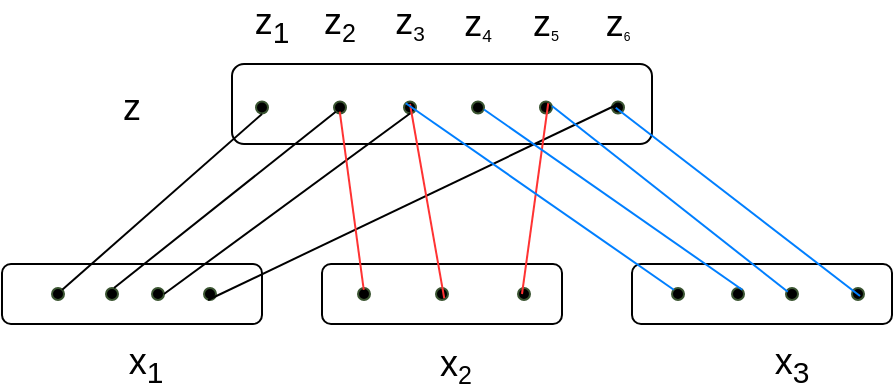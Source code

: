 <mxfile version="14.8.4" type="github">
  <diagram id="0Rm7aK_GilSMT92my9TV" name="Page-1">
    <mxGraphModel dx="950" dy="528" grid="1" gridSize="10" guides="1" tooltips="1" connect="1" arrows="1" fold="1" page="1" pageScale="1" pageWidth="827" pageHeight="1169" math="0" shadow="0">
      <root>
        <mxCell id="0" />
        <mxCell id="1" parent="0" />
        <mxCell id="5OGwq4aZanh44oepY6gJ-1" value="" style="rounded=1;whiteSpace=wrap;html=1;" vertex="1" parent="1">
          <mxGeometry x="320" y="140" width="210" height="40" as="geometry" />
        </mxCell>
        <mxCell id="5OGwq4aZanh44oepY6gJ-2" value="" style="rounded=1;whiteSpace=wrap;html=1;" vertex="1" parent="1">
          <mxGeometry x="205" y="240" width="130" height="30" as="geometry" />
        </mxCell>
        <mxCell id="5OGwq4aZanh44oepY6gJ-3" value="" style="rounded=1;whiteSpace=wrap;html=1;fontStyle=1" vertex="1" parent="1">
          <mxGeometry x="365" y="240" width="120" height="30" as="geometry" />
        </mxCell>
        <mxCell id="5OGwq4aZanh44oepY6gJ-4" value="" style="rounded=1;whiteSpace=wrap;html=1;fontStyle=1" vertex="1" parent="1">
          <mxGeometry x="520" y="240" width="130" height="30" as="geometry" />
        </mxCell>
        <mxCell id="5OGwq4aZanh44oepY6gJ-8" value="" style="ellipse;whiteSpace=wrap;html=1;aspect=fixed;strokeColor=#3A5431;fontColor=#ffffff;fillColor=#000000;" vertex="1" parent="1">
          <mxGeometry x="406" y="158.75" width="6" height="6" as="geometry" />
        </mxCell>
        <mxCell id="5OGwq4aZanh44oepY6gJ-12" value="&lt;font style=&quot;font-size: 18px&quot;&gt;z&lt;/font&gt;" style="text;html=1;strokeColor=none;fillColor=none;align=center;verticalAlign=middle;whiteSpace=wrap;rounded=0;" vertex="1" parent="1">
          <mxGeometry x="250" y="151.75" width="40" height="20" as="geometry" />
        </mxCell>
        <mxCell id="5OGwq4aZanh44oepY6gJ-13" value="" style="ellipse;whiteSpace=wrap;html=1;aspect=fixed;strokeColor=#3A5431;fontColor=#ffffff;fillColor=#000000;" vertex="1" parent="1">
          <mxGeometry x="440" y="158.75" width="6" height="6" as="geometry" />
        </mxCell>
        <mxCell id="5OGwq4aZanh44oepY6gJ-14" value="" style="ellipse;whiteSpace=wrap;html=1;aspect=fixed;strokeColor=#3A5431;fontColor=#ffffff;fillColor=#000000;" vertex="1" parent="1">
          <mxGeometry x="474" y="158.75" width="6" height="6" as="geometry" />
        </mxCell>
        <mxCell id="5OGwq4aZanh44oepY6gJ-15" value="" style="ellipse;whiteSpace=wrap;html=1;aspect=fixed;strokeColor=#3A5431;fontColor=#ffffff;fillColor=#000000;" vertex="1" parent="1">
          <mxGeometry x="510" y="158.75" width="6" height="6" as="geometry" />
        </mxCell>
        <mxCell id="5OGwq4aZanh44oepY6gJ-18" value="" style="ellipse;whiteSpace=wrap;html=1;aspect=fixed;strokeColor=#3A5431;fontColor=#ffffff;fillColor=#000000;" vertex="1" parent="1">
          <mxGeometry x="371" y="158.75" width="6" height="6" as="geometry" />
        </mxCell>
        <mxCell id="5OGwq4aZanh44oepY6gJ-19" value="" style="ellipse;whiteSpace=wrap;html=1;aspect=fixed;strokeColor=#3A5431;fontColor=#ffffff;fillColor=#000000;" vertex="1" parent="1">
          <mxGeometry x="332" y="158.75" width="6" height="6" as="geometry" />
        </mxCell>
        <mxCell id="5OGwq4aZanh44oepY6gJ-20" value="&lt;span style=&quot;font-size: 18px&quot;&gt;z&lt;sub&gt;1&lt;/sub&gt;&lt;/span&gt;" style="text;html=1;strokeColor=none;fillColor=none;align=center;verticalAlign=middle;whiteSpace=wrap;rounded=0;" vertex="1" parent="1">
          <mxGeometry x="320" y="110" width="40" height="21" as="geometry" />
        </mxCell>
        <mxCell id="5OGwq4aZanh44oepY6gJ-21" value="&lt;span style=&quot;font-size: 18px&quot;&gt;z&lt;/span&gt;&lt;span style=&quot;font-size: 15px&quot;&gt;&lt;sub&gt;2&lt;/sub&gt;&lt;/span&gt;" style="text;html=1;strokeColor=none;fillColor=none;align=center;verticalAlign=middle;whiteSpace=wrap;rounded=0;" vertex="1" parent="1">
          <mxGeometry x="354" y="110" width="40" height="20" as="geometry" />
        </mxCell>
        <mxCell id="5OGwq4aZanh44oepY6gJ-23" value="&lt;span style=&quot;font-size: 18px&quot;&gt;z&lt;/span&gt;&lt;span style=&quot;font-size: 12.5px&quot;&gt;&lt;sub&gt;3&lt;/sub&gt;&lt;/span&gt;" style="text;html=1;strokeColor=none;fillColor=none;align=center;verticalAlign=middle;whiteSpace=wrap;rounded=0;" vertex="1" parent="1">
          <mxGeometry x="389" y="110" width="40" height="20" as="geometry" />
        </mxCell>
        <mxCell id="5OGwq4aZanh44oepY6gJ-24" value="&lt;span style=&quot;font-size: 18px&quot;&gt;z&lt;/span&gt;&lt;span style=&quot;font-size: 10.417px&quot;&gt;&lt;sub&gt;4&lt;/sub&gt;&lt;/span&gt;" style="text;html=1;strokeColor=none;fillColor=none;align=center;verticalAlign=middle;whiteSpace=wrap;rounded=0;rotation=0;" vertex="1" parent="1">
          <mxGeometry x="423" y="110" width="40" height="20" as="geometry" />
        </mxCell>
        <mxCell id="5OGwq4aZanh44oepY6gJ-25" value="&lt;span style=&quot;font-size: 18px&quot;&gt;z&lt;/span&gt;&lt;span style=&quot;font-size: 8.681px&quot;&gt;&lt;sub&gt;5&lt;/sub&gt;&lt;/span&gt;" style="text;html=1;strokeColor=none;fillColor=none;align=center;verticalAlign=middle;whiteSpace=wrap;rounded=0;rotation=0;" vertex="1" parent="1">
          <mxGeometry x="457" y="110" width="40" height="20" as="geometry" />
        </mxCell>
        <mxCell id="5OGwq4aZanh44oepY6gJ-26" value="&lt;span style=&quot;font-size: 18px&quot;&gt;z&lt;/span&gt;&lt;span style=&quot;font-size: 7.234px&quot;&gt;&lt;sub&gt;6&lt;/sub&gt;&lt;/span&gt;" style="text;html=1;strokeColor=none;fillColor=none;align=center;verticalAlign=middle;whiteSpace=wrap;rounded=0;rotation=0;" vertex="1" parent="1">
          <mxGeometry x="493" y="110" width="40" height="20" as="geometry" />
        </mxCell>
        <mxCell id="5OGwq4aZanh44oepY6gJ-27" value="" style="ellipse;whiteSpace=wrap;html=1;aspect=fixed;strokeColor=#3A5431;fontColor=#ffffff;fillColor=#000000;" vertex="1" parent="1">
          <mxGeometry x="230" y="252" width="6" height="6" as="geometry" />
        </mxCell>
        <mxCell id="5OGwq4aZanh44oepY6gJ-28" value="" style="ellipse;whiteSpace=wrap;html=1;aspect=fixed;strokeColor=#3A5431;fontColor=#ffffff;fillColor=#000000;" vertex="1" parent="1">
          <mxGeometry x="257" y="252" width="6" height="6" as="geometry" />
        </mxCell>
        <mxCell id="5OGwq4aZanh44oepY6gJ-29" value="" style="ellipse;whiteSpace=wrap;html=1;aspect=fixed;strokeColor=#3A5431;fontColor=#ffffff;fillColor=#000000;" vertex="1" parent="1">
          <mxGeometry x="280" y="252" width="6" height="6" as="geometry" />
        </mxCell>
        <mxCell id="5OGwq4aZanh44oepY6gJ-30" value="" style="ellipse;whiteSpace=wrap;html=1;aspect=fixed;strokeColor=#3A5431;fontColor=#ffffff;fillColor=#000000;" vertex="1" parent="1">
          <mxGeometry x="306" y="252" width="6" height="6" as="geometry" />
        </mxCell>
        <mxCell id="5OGwq4aZanh44oepY6gJ-33" value="" style="endArrow=none;html=1;exitX=1;exitY=0;exitDx=0;exitDy=0;" edge="1" parent="1" source="5OGwq4aZanh44oepY6gJ-27">
          <mxGeometry width="50" height="50" relative="1" as="geometry">
            <mxPoint x="390" y="350" as="sourcePoint" />
            <mxPoint x="335" y="165" as="targetPoint" />
          </mxGeometry>
        </mxCell>
        <mxCell id="5OGwq4aZanh44oepY6gJ-35" value="" style="endArrow=none;html=1;entryX=0;entryY=1;entryDx=0;entryDy=0;" edge="1" parent="1" target="5OGwq4aZanh44oepY6gJ-18">
          <mxGeometry width="50" height="50" relative="1" as="geometry">
            <mxPoint x="261" y="252" as="sourcePoint" />
            <mxPoint x="346" y="177" as="targetPoint" />
          </mxGeometry>
        </mxCell>
        <mxCell id="5OGwq4aZanh44oepY6gJ-36" value="" style="endArrow=none;html=1;entryX=0;entryY=0;entryDx=0;entryDy=0;" edge="1" parent="1">
          <mxGeometry width="50" height="50" relative="1" as="geometry">
            <mxPoint x="308" y="258" as="sourcePoint" />
            <mxPoint x="511.879" y="160.629" as="targetPoint" />
          </mxGeometry>
        </mxCell>
        <mxCell id="5OGwq4aZanh44oepY6gJ-37" value="" style="endArrow=none;html=1;entryX=0.5;entryY=1;entryDx=0;entryDy=0;exitX=1;exitY=0.5;exitDx=0;exitDy=0;" edge="1" parent="1" source="5OGwq4aZanh44oepY6gJ-29" target="5OGwq4aZanh44oepY6gJ-8">
          <mxGeometry width="50" height="50" relative="1" as="geometry">
            <mxPoint x="318" y="268" as="sourcePoint" />
            <mxPoint x="521.879" y="170.629" as="targetPoint" />
          </mxGeometry>
        </mxCell>
        <mxCell id="5OGwq4aZanh44oepY6gJ-43" value="" style="ellipse;whiteSpace=wrap;html=1;aspect=fixed;strokeColor=#3A5431;fontColor=#ffffff;fillColor=#000000;" vertex="1" parent="1">
          <mxGeometry x="383" y="252" width="6" height="6" as="geometry" />
        </mxCell>
        <mxCell id="5OGwq4aZanh44oepY6gJ-44" value="" style="ellipse;whiteSpace=wrap;html=1;aspect=fixed;strokeColor=#3A5431;fontColor=#ffffff;fillColor=#000000;" vertex="1" parent="1">
          <mxGeometry x="422" y="252" width="6" height="6" as="geometry" />
        </mxCell>
        <mxCell id="5OGwq4aZanh44oepY6gJ-45" value="" style="ellipse;whiteSpace=wrap;html=1;aspect=fixed;strokeColor=#3A5431;fontColor=#ffffff;fillColor=#000000;" vertex="1" parent="1">
          <mxGeometry x="463" y="252" width="6" height="6" as="geometry" />
        </mxCell>
        <mxCell id="5OGwq4aZanh44oepY6gJ-46" value="&lt;span style=&quot;font-size: 18px&quot;&gt;x&lt;sub&gt;1&lt;/sub&gt;&lt;/span&gt;" style="text;html=1;strokeColor=none;fillColor=none;align=center;verticalAlign=middle;whiteSpace=wrap;rounded=0;" vertex="1" parent="1">
          <mxGeometry x="257" y="280" width="40" height="21" as="geometry" />
        </mxCell>
        <mxCell id="5OGwq4aZanh44oepY6gJ-47" value="&lt;span style=&quot;font-size: 18px&quot;&gt;x&lt;/span&gt;&lt;span style=&quot;font-size: 15px&quot;&gt;&lt;sub&gt;2&lt;/sub&gt;&lt;/span&gt;" style="text;html=1;strokeColor=none;fillColor=none;align=center;verticalAlign=middle;whiteSpace=wrap;rounded=0;" vertex="1" parent="1">
          <mxGeometry x="412" y="280" width="40" height="21" as="geometry" />
        </mxCell>
        <mxCell id="5OGwq4aZanh44oepY6gJ-48" value="&lt;span style=&quot;font-size: 18px&quot;&gt;x&lt;sub&gt;3&lt;/sub&gt;&lt;/span&gt;" style="text;html=1;strokeColor=none;fillColor=none;align=center;verticalAlign=middle;whiteSpace=wrap;rounded=0;" vertex="1" parent="1">
          <mxGeometry x="580" y="280" width="40" height="21" as="geometry" />
        </mxCell>
        <mxCell id="5OGwq4aZanh44oepY6gJ-50" value="" style="endArrow=none;html=1;exitX=0;exitY=0;exitDx=0;exitDy=0;entryX=0;entryY=1;entryDx=0;entryDy=0;fillColor=#cdeb8b;strokeColor=#FF3333;" edge="1" parent="1">
          <mxGeometry width="50" height="50" relative="1" as="geometry">
            <mxPoint x="385.879" y="252.879" as="sourcePoint" />
            <mxPoint x="373.879" y="163.871" as="targetPoint" />
          </mxGeometry>
        </mxCell>
        <mxCell id="5OGwq4aZanh44oepY6gJ-51" value="" style="endArrow=none;html=1;exitX=1;exitY=1;exitDx=0;exitDy=0;strokeColor=#FF3333;" edge="1" parent="1">
          <mxGeometry width="50" height="50" relative="1" as="geometry">
            <mxPoint x="426.121" y="257.121" as="sourcePoint" />
            <mxPoint x="409" y="160" as="targetPoint" />
          </mxGeometry>
        </mxCell>
        <mxCell id="5OGwq4aZanh44oepY6gJ-52" value="" style="endArrow=none;html=1;exitX=1;exitY=0.5;exitDx=0;exitDy=0;entryX=1;entryY=0;entryDx=0;entryDy=0;strokeColor=#FF3333;" edge="1" parent="1">
          <mxGeometry width="50" height="50" relative="1" as="geometry">
            <mxPoint x="465" y="255" as="sourcePoint" />
            <mxPoint x="478.121" y="159.629" as="targetPoint" />
          </mxGeometry>
        </mxCell>
        <mxCell id="5OGwq4aZanh44oepY6gJ-55" value="" style="ellipse;whiteSpace=wrap;html=1;aspect=fixed;strokeColor=#3A5431;fontColor=#ffffff;fillColor=#000000;" vertex="1" parent="1">
          <mxGeometry x="597" y="252" width="6" height="6" as="geometry" />
        </mxCell>
        <mxCell id="5OGwq4aZanh44oepY6gJ-56" value="" style="ellipse;whiteSpace=wrap;html=1;aspect=fixed;strokeColor=#3A5431;fontColor=#ffffff;fillColor=#000000;" vertex="1" parent="1">
          <mxGeometry x="570" y="252" width="6" height="6" as="geometry" />
        </mxCell>
        <mxCell id="5OGwq4aZanh44oepY6gJ-58" value="" style="ellipse;whiteSpace=wrap;html=1;aspect=fixed;strokeColor=#3A5431;fontColor=#ffffff;fillColor=#000000;" vertex="1" parent="1">
          <mxGeometry x="540" y="252" width="6" height="6" as="geometry" />
        </mxCell>
        <mxCell id="5OGwq4aZanh44oepY6gJ-60" value="" style="ellipse;whiteSpace=wrap;html=1;aspect=fixed;strokeColor=#3A5431;fontColor=#ffffff;fillColor=#000000;" vertex="1" parent="1">
          <mxGeometry x="630" y="252" width="6" height="6" as="geometry" />
        </mxCell>
        <mxCell id="5OGwq4aZanh44oepY6gJ-62" value="" style="endArrow=none;html=1;exitX=0;exitY=0;exitDx=0;exitDy=0;entryX=0;entryY=0;entryDx=0;entryDy=0;strokeColor=#007FFF;" edge="1" parent="1" source="5OGwq4aZanh44oepY6gJ-58" target="5OGwq4aZanh44oepY6gJ-8">
          <mxGeometry width="50" height="50" relative="1" as="geometry">
            <mxPoint x="436.121" y="267.121" as="sourcePoint" />
            <mxPoint x="419" y="170" as="targetPoint" />
          </mxGeometry>
        </mxCell>
        <mxCell id="5OGwq4aZanh44oepY6gJ-63" value="" style="endArrow=none;html=1;entryX=1;entryY=0.5;entryDx=0;entryDy=0;exitX=1;exitY=0;exitDx=0;exitDy=0;strokeColor=#007FFF;" edge="1" parent="1" source="5OGwq4aZanh44oepY6gJ-56">
          <mxGeometry width="50" height="50" relative="1" as="geometry">
            <mxPoint x="571" y="258" as="sourcePoint" />
            <mxPoint x="446" y="162.75" as="targetPoint" />
          </mxGeometry>
        </mxCell>
        <mxCell id="5OGwq4aZanh44oepY6gJ-64" value="" style="endArrow=none;html=1;exitX=0;exitY=0;exitDx=0;exitDy=0;strokeColor=#007FFF;" edge="1" parent="1">
          <mxGeometry width="50" height="50" relative="1" as="geometry">
            <mxPoint x="597.879" y="253.879" as="sourcePoint" />
            <mxPoint x="480" y="161" as="targetPoint" />
          </mxGeometry>
        </mxCell>
        <mxCell id="5OGwq4aZanh44oepY6gJ-65" value="" style="endArrow=none;html=1;exitX=0.5;exitY=1;exitDx=0;exitDy=0;entryX=0;entryY=1;entryDx=0;entryDy=0;strokeColor=#007FFF;" edge="1" parent="1">
          <mxGeometry width="50" height="50" relative="1" as="geometry">
            <mxPoint x="634" y="256" as="sourcePoint" />
            <mxPoint x="511.879" y="161.871" as="targetPoint" />
          </mxGeometry>
        </mxCell>
      </root>
    </mxGraphModel>
  </diagram>
</mxfile>
